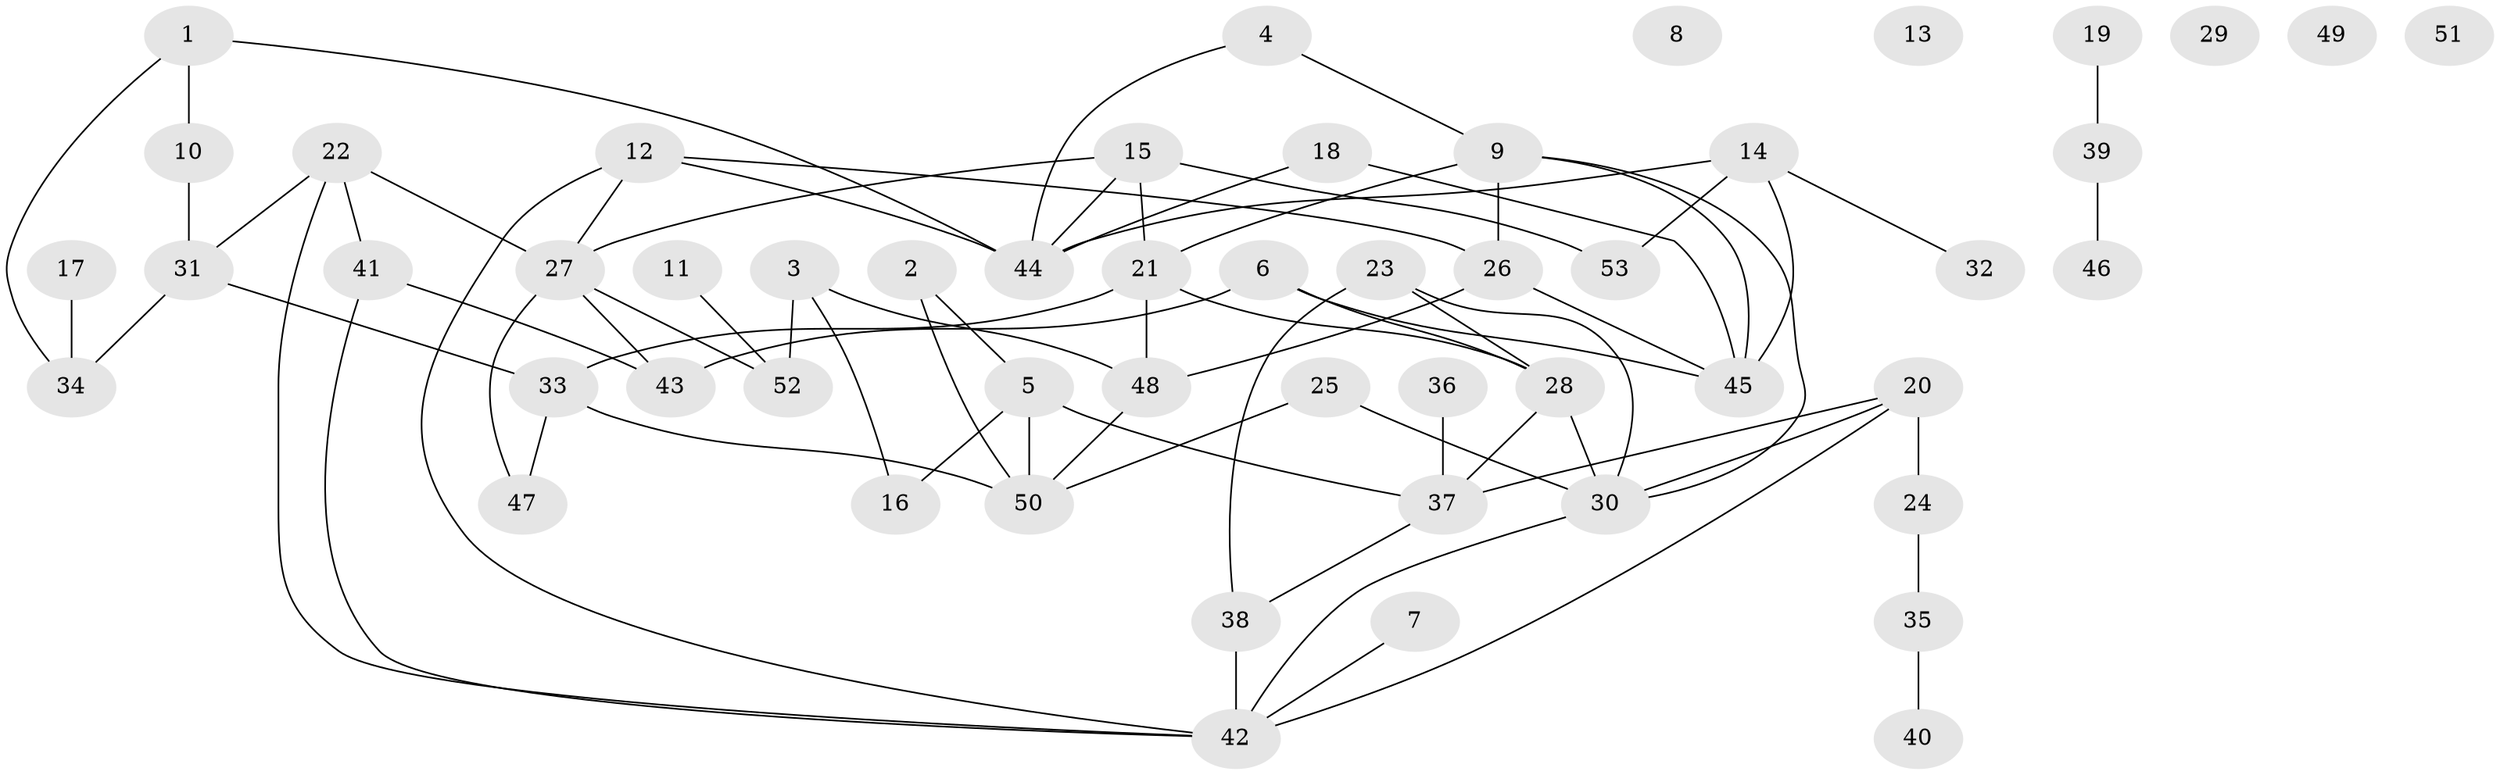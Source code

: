 // coarse degree distribution, {7: 0.08333333333333333, 2: 0.19444444444444445, 3: 0.05555555555555555, 4: 0.16666666666666666, 6: 0.1388888888888889, 1: 0.16666666666666666, 0: 0.1388888888888889, 8: 0.027777777777777776, 9: 0.027777777777777776}
// Generated by graph-tools (version 1.1) at 2025/41/03/06/25 10:41:24]
// undirected, 53 vertices, 76 edges
graph export_dot {
graph [start="1"]
  node [color=gray90,style=filled];
  1;
  2;
  3;
  4;
  5;
  6;
  7;
  8;
  9;
  10;
  11;
  12;
  13;
  14;
  15;
  16;
  17;
  18;
  19;
  20;
  21;
  22;
  23;
  24;
  25;
  26;
  27;
  28;
  29;
  30;
  31;
  32;
  33;
  34;
  35;
  36;
  37;
  38;
  39;
  40;
  41;
  42;
  43;
  44;
  45;
  46;
  47;
  48;
  49;
  50;
  51;
  52;
  53;
  1 -- 10;
  1 -- 34;
  1 -- 44;
  2 -- 5;
  2 -- 50;
  3 -- 16;
  3 -- 48;
  3 -- 52;
  4 -- 9;
  4 -- 44;
  5 -- 16;
  5 -- 37;
  5 -- 50;
  6 -- 28;
  6 -- 43;
  6 -- 45;
  7 -- 42;
  9 -- 21;
  9 -- 26;
  9 -- 30;
  9 -- 45;
  10 -- 31;
  11 -- 52;
  12 -- 26;
  12 -- 27;
  12 -- 42;
  12 -- 44;
  14 -- 32;
  14 -- 44;
  14 -- 45;
  14 -- 53;
  15 -- 21;
  15 -- 27;
  15 -- 44;
  15 -- 53;
  17 -- 34;
  18 -- 44;
  18 -- 45;
  19 -- 39;
  20 -- 24;
  20 -- 30;
  20 -- 37;
  20 -- 42;
  21 -- 28;
  21 -- 33;
  21 -- 48;
  22 -- 27;
  22 -- 31;
  22 -- 41;
  22 -- 42;
  23 -- 28;
  23 -- 30;
  23 -- 38;
  24 -- 35;
  25 -- 30;
  25 -- 50;
  26 -- 45;
  26 -- 48;
  27 -- 43;
  27 -- 47;
  27 -- 52;
  28 -- 30;
  28 -- 37;
  30 -- 42;
  31 -- 33;
  31 -- 34;
  33 -- 47;
  33 -- 50;
  35 -- 40;
  36 -- 37;
  37 -- 38;
  38 -- 42;
  39 -- 46;
  41 -- 42;
  41 -- 43;
  48 -- 50;
}
